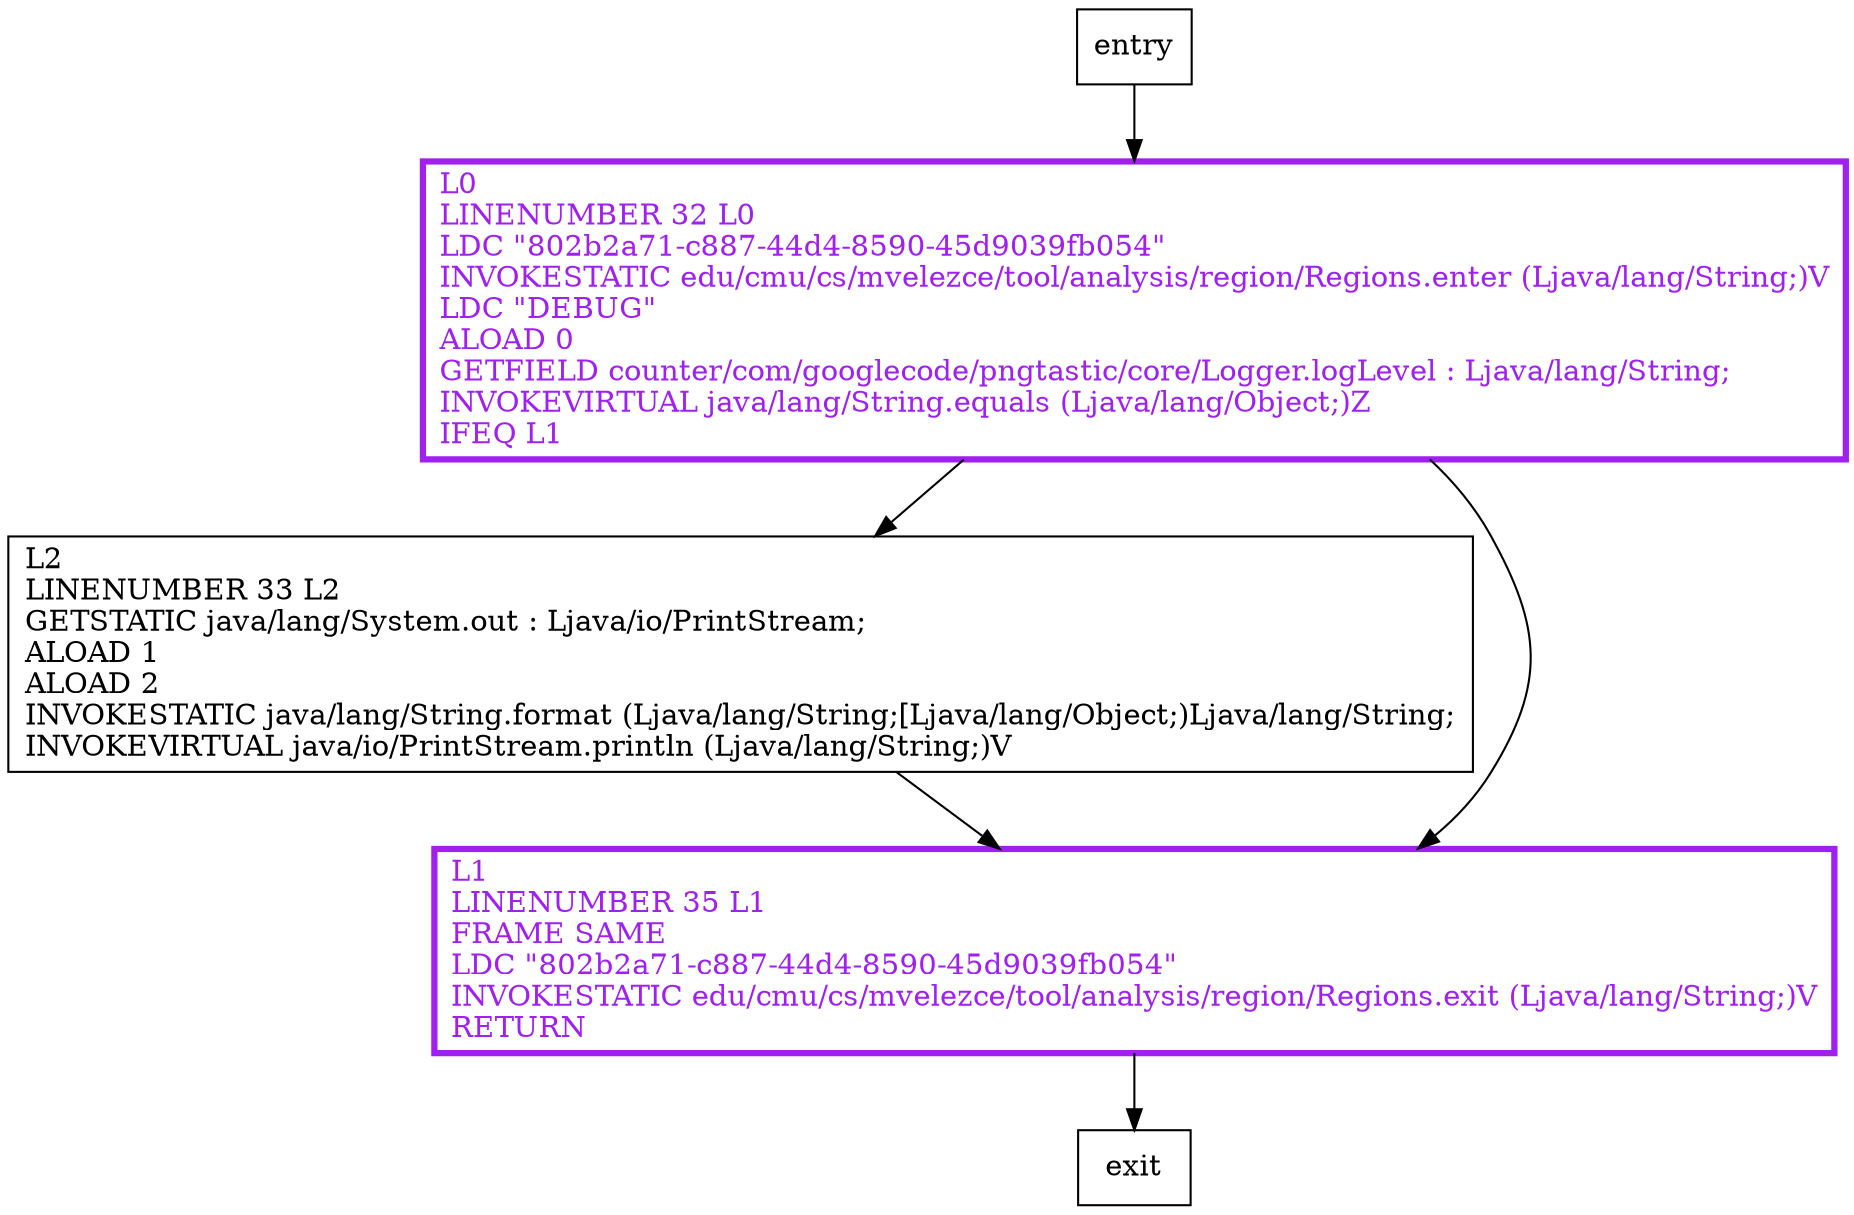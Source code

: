 digraph debug {
node [shape=record];
413125065 [label="L2\lLINENUMBER 33 L2\lGETSTATIC java/lang/System.out : Ljava/io/PrintStream;\lALOAD 1\lALOAD 2\lINVOKESTATIC java/lang/String.format (Ljava/lang/String;[Ljava/lang/Object;)Ljava/lang/String;\lINVOKEVIRTUAL java/io/PrintStream.println (Ljava/lang/String;)V\l"];
1467242413 [label="L0\lLINENUMBER 32 L0\lLDC \"802b2a71-c887-44d4-8590-45d9039fb054\"\lINVOKESTATIC edu/cmu/cs/mvelezce/tool/analysis/region/Regions.enter (Ljava/lang/String;)V\lLDC \"DEBUG\"\lALOAD 0\lGETFIELD counter/com/googlecode/pngtastic/core/Logger.logLevel : Ljava/lang/String;\lINVOKEVIRTUAL java/lang/String.equals (Ljava/lang/Object;)Z\lIFEQ L1\l"];
634685008 [label="L1\lLINENUMBER 35 L1\lFRAME SAME\lLDC \"802b2a71-c887-44d4-8590-45d9039fb054\"\lINVOKESTATIC edu/cmu/cs/mvelezce/tool/analysis/region/Regions.exit (Ljava/lang/String;)V\lRETURN\l"];
entry;
exit;
entry -> 1467242413;
413125065 -> 634685008;
1467242413 -> 413125065;
1467242413 -> 634685008;
634685008 -> exit;
1467242413[fontcolor="purple", penwidth=3, color="purple"];
634685008[fontcolor="purple", penwidth=3, color="purple"];
}
